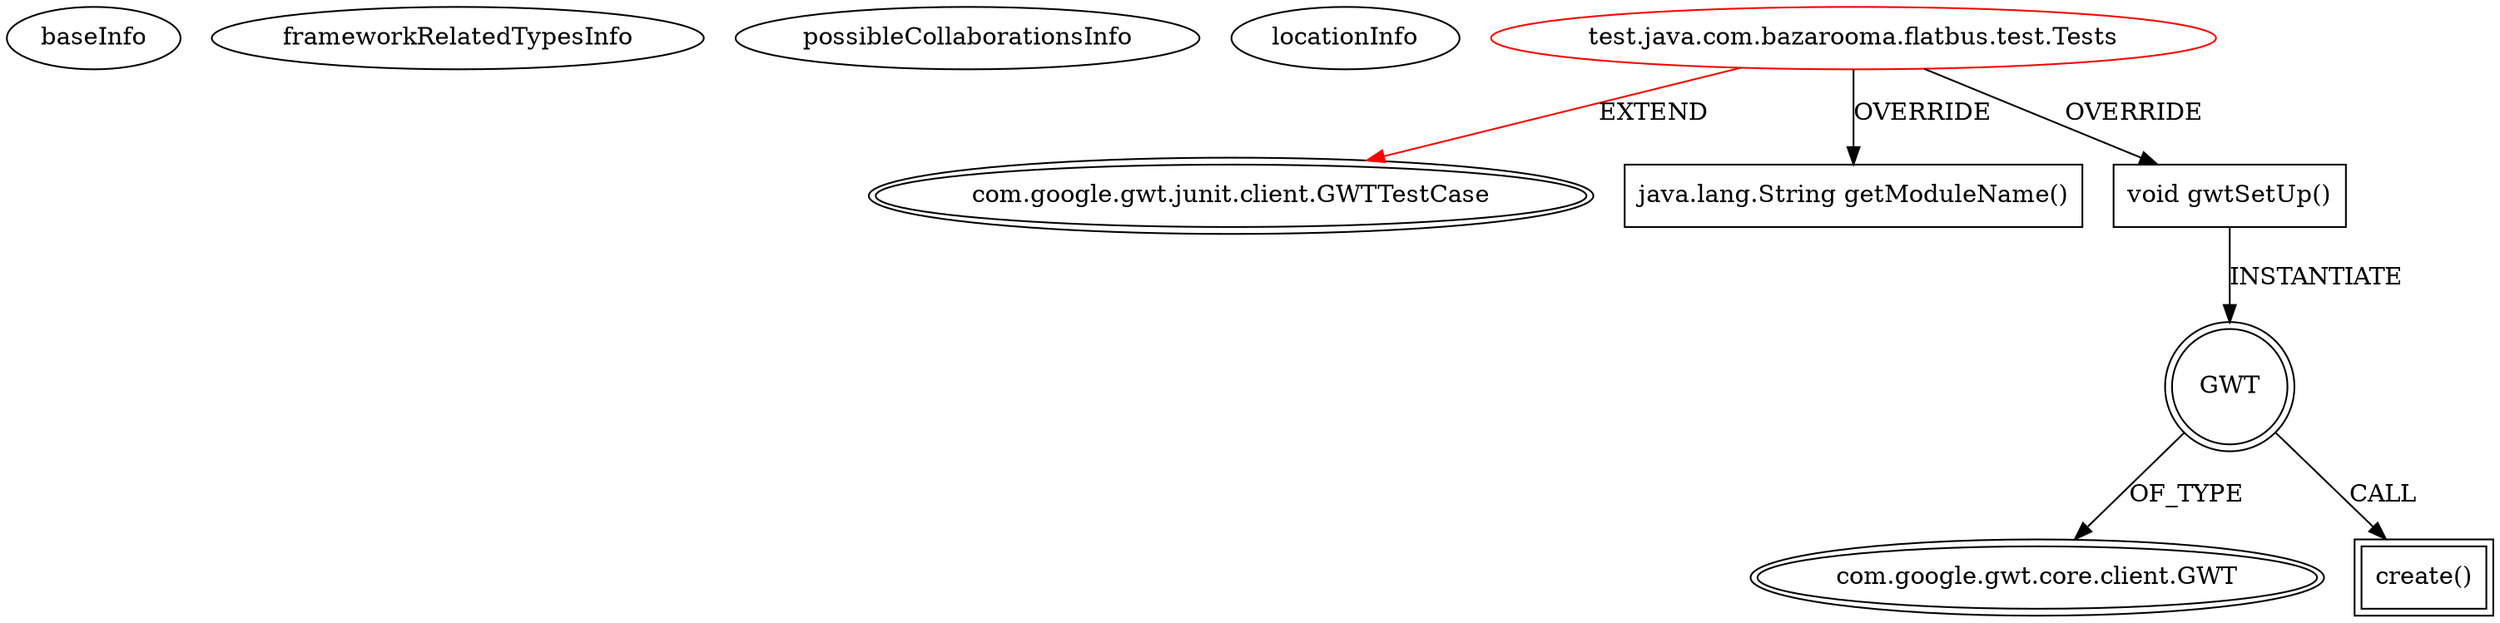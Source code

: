 digraph {
baseInfo[graphId=1356,category="extension_graph",isAnonymous=false,possibleRelation=false]
frameworkRelatedTypesInfo[0="com.google.gwt.junit.client.GWTTestCase"]
possibleCollaborationsInfo[]
locationInfo[projectName="ggeorgovassilis-flatbus",filePath="/ggeorgovassilis-flatbus/flatbus-master/flatbus-test/src/test/java/com/bazarooma/flatbus/test/Tests.java",contextSignature="Tests",graphId="1356"]
0[label="test.java.com.bazarooma.flatbus.test.Tests",vertexType="ROOT_CLIENT_CLASS_DECLARATION",isFrameworkType=false,color=red]
1[label="com.google.gwt.junit.client.GWTTestCase",vertexType="FRAMEWORK_CLASS_TYPE",isFrameworkType=true,peripheries=2]
2[label="java.lang.String getModuleName()",vertexType="OVERRIDING_METHOD_DECLARATION",isFrameworkType=false,shape=box]
3[label="void gwtSetUp()",vertexType="OVERRIDING_METHOD_DECLARATION",isFrameworkType=false,shape=box]
4[label="GWT",vertexType="VARIABLE_EXPRESION",isFrameworkType=true,peripheries=2,shape=circle]
6[label="com.google.gwt.core.client.GWT",vertexType="FRAMEWORK_CLASS_TYPE",isFrameworkType=true,peripheries=2]
5[label="create()",vertexType="INSIDE_CALL",isFrameworkType=true,peripheries=2,shape=box]
0->1[label="EXTEND",color=red]
0->2[label="OVERRIDE"]
0->3[label="OVERRIDE"]
3->4[label="INSTANTIATE"]
4->6[label="OF_TYPE"]
4->5[label="CALL"]
}

